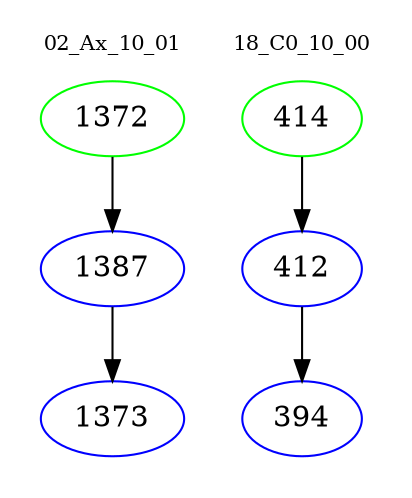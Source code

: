 digraph{
subgraph cluster_0 {
color = white
label = "02_Ax_10_01";
fontsize=10;
T0_1372 [label="1372", color="green"]
T0_1372 -> T0_1387 [color="black"]
T0_1387 [label="1387", color="blue"]
T0_1387 -> T0_1373 [color="black"]
T0_1373 [label="1373", color="blue"]
}
subgraph cluster_1 {
color = white
label = "18_C0_10_00";
fontsize=10;
T1_414 [label="414", color="green"]
T1_414 -> T1_412 [color="black"]
T1_412 [label="412", color="blue"]
T1_412 -> T1_394 [color="black"]
T1_394 [label="394", color="blue"]
}
}
